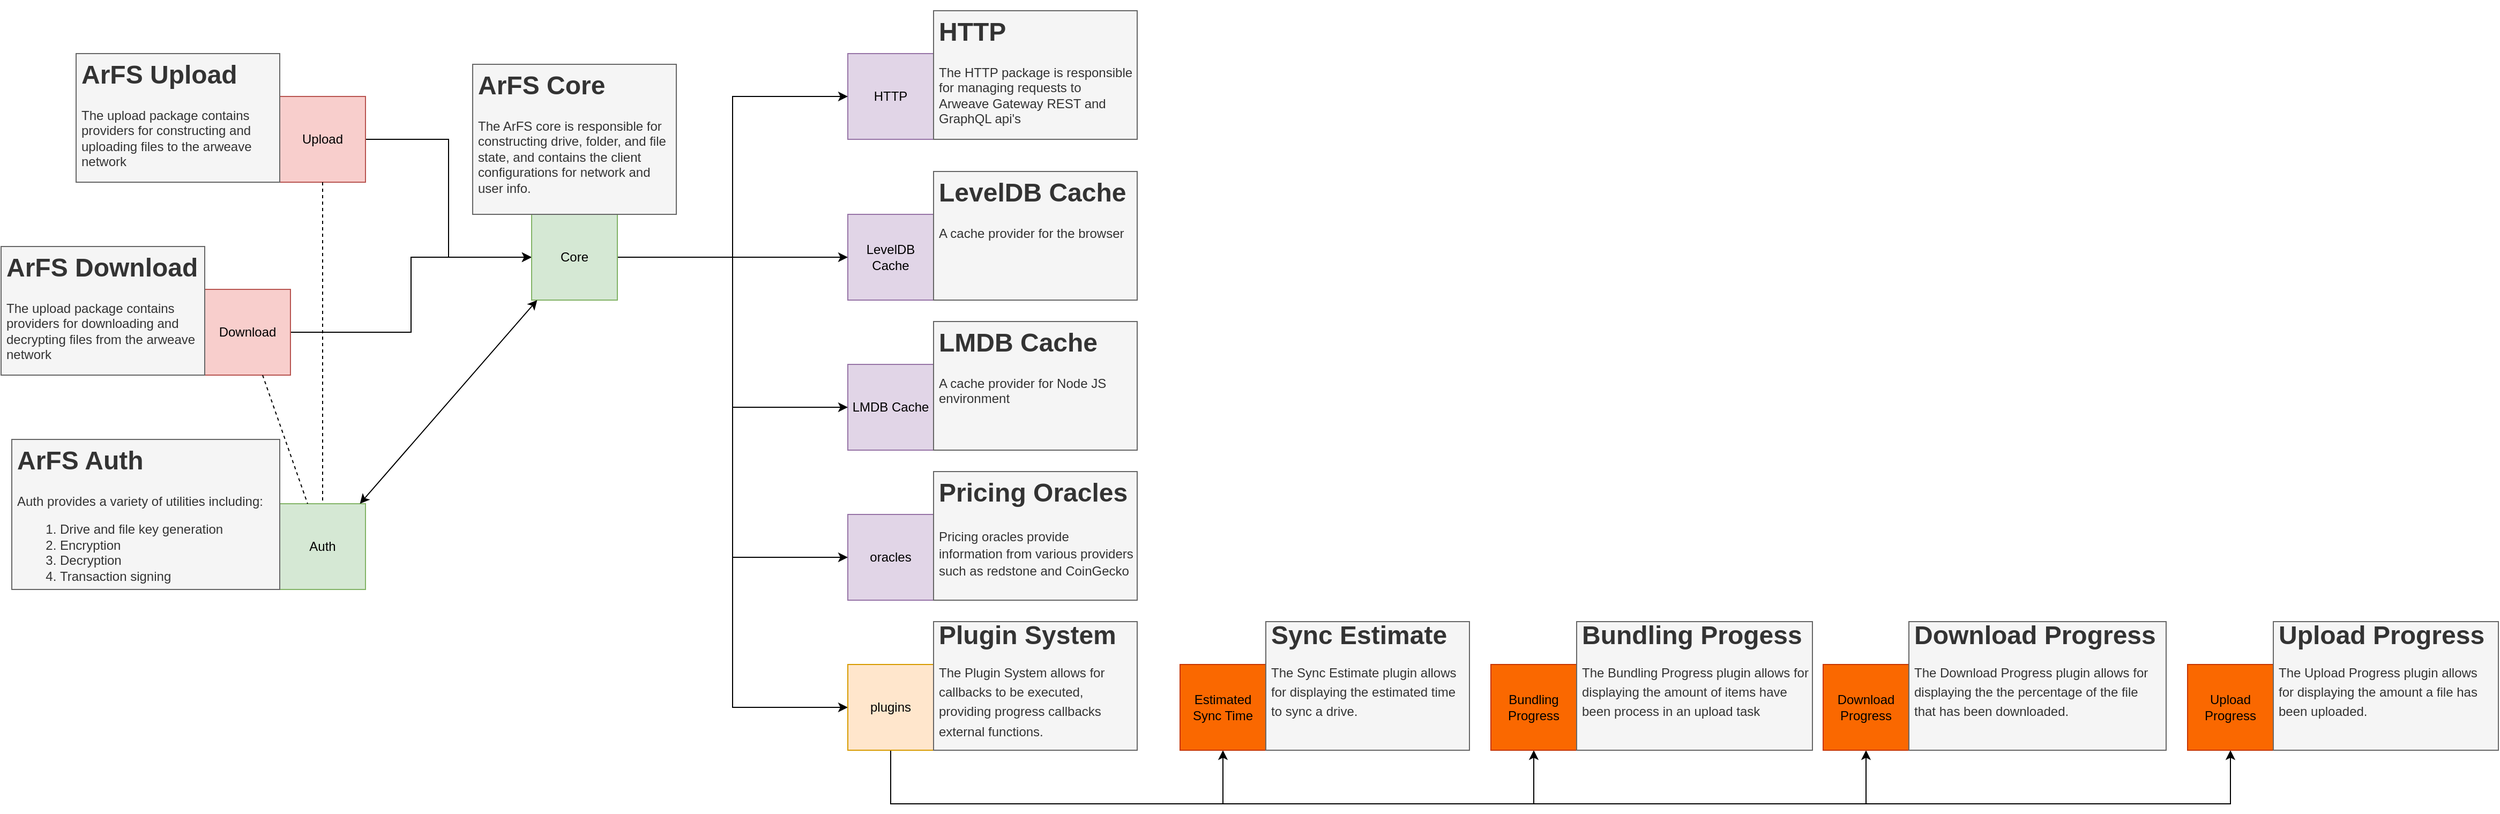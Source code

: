 <mxfile version="23.1.5" type="device">
  <diagram name="Page-1" id="uoyiSZPYRA-nSg07-kY1">
    <mxGraphModel dx="1848" dy="643" grid="1" gridSize="10" guides="1" tooltips="1" connect="1" arrows="1" fold="1" page="1" pageScale="1" pageWidth="850" pageHeight="1100" math="0" shadow="0">
      <root>
        <mxCell id="0" />
        <mxCell id="1" parent="0" />
        <mxCell id="eCCUP2K9m7sFuPutdg6m-23" style="edgeStyle=orthogonalEdgeStyle;rounded=0;orthogonalLoop=1;jettySize=auto;html=1;entryX=0;entryY=0.5;entryDx=0;entryDy=0;" edge="1" parent="1" source="eCCUP2K9m7sFuPutdg6m-1" target="eCCUP2K9m7sFuPutdg6m-8">
          <mxGeometry relative="1" as="geometry" />
        </mxCell>
        <mxCell id="eCCUP2K9m7sFuPutdg6m-1" value="Download" style="whiteSpace=wrap;html=1;aspect=fixed;fillColor=#f8cecc;strokeColor=#b85450;" vertex="1" parent="1">
          <mxGeometry x="10" y="310" width="80" height="80" as="geometry" />
        </mxCell>
        <mxCell id="eCCUP2K9m7sFuPutdg6m-22" style="edgeStyle=orthogonalEdgeStyle;rounded=0;orthogonalLoop=1;jettySize=auto;html=1;entryX=0;entryY=0.5;entryDx=0;entryDy=0;" edge="1" parent="1" source="eCCUP2K9m7sFuPutdg6m-2" target="eCCUP2K9m7sFuPutdg6m-8">
          <mxGeometry relative="1" as="geometry" />
        </mxCell>
        <mxCell id="eCCUP2K9m7sFuPutdg6m-2" value="Upload" style="whiteSpace=wrap;html=1;aspect=fixed;fillColor=#f8cecc;strokeColor=#b85450;" vertex="1" parent="1">
          <mxGeometry x="80" y="130" width="80" height="80" as="geometry" />
        </mxCell>
        <mxCell id="eCCUP2K9m7sFuPutdg6m-3" value="HTTP" style="whiteSpace=wrap;html=1;aspect=fixed;fillColor=#e1d5e7;strokeColor=#9673a6;" vertex="1" parent="1">
          <mxGeometry x="610" y="90" width="80" height="80" as="geometry" />
        </mxCell>
        <mxCell id="eCCUP2K9m7sFuPutdg6m-5" value="oracles" style="whiteSpace=wrap;html=1;aspect=fixed;fillColor=#e1d5e7;strokeColor=#9673a6;" vertex="1" parent="1">
          <mxGeometry x="610" y="520" width="80" height="80" as="geometry" />
        </mxCell>
        <mxCell id="eCCUP2K9m7sFuPutdg6m-6" value="LevelDB Cache" style="whiteSpace=wrap;html=1;aspect=fixed;fillColor=#e1d5e7;strokeColor=#9673a6;" vertex="1" parent="1">
          <mxGeometry x="610" y="240" width="80" height="80" as="geometry" />
        </mxCell>
        <mxCell id="eCCUP2K9m7sFuPutdg6m-7" value="LMDB Cache" style="whiteSpace=wrap;html=1;aspect=fixed;fillColor=#e1d5e7;strokeColor=#9673a6;" vertex="1" parent="1">
          <mxGeometry x="610" y="380" width="80" height="80" as="geometry" />
        </mxCell>
        <mxCell id="eCCUP2K9m7sFuPutdg6m-17" style="edgeStyle=orthogonalEdgeStyle;rounded=0;orthogonalLoop=1;jettySize=auto;html=1;entryX=0;entryY=0.5;entryDx=0;entryDy=0;" edge="1" parent="1" source="eCCUP2K9m7sFuPutdg6m-8" target="eCCUP2K9m7sFuPutdg6m-9">
          <mxGeometry relative="1" as="geometry" />
        </mxCell>
        <mxCell id="eCCUP2K9m7sFuPutdg6m-18" style="edgeStyle=orthogonalEdgeStyle;rounded=0;orthogonalLoop=1;jettySize=auto;html=1;entryX=0;entryY=0.5;entryDx=0;entryDy=0;" edge="1" parent="1" source="eCCUP2K9m7sFuPutdg6m-8" target="eCCUP2K9m7sFuPutdg6m-3">
          <mxGeometry relative="1" as="geometry" />
        </mxCell>
        <mxCell id="eCCUP2K9m7sFuPutdg6m-19" style="edgeStyle=orthogonalEdgeStyle;rounded=0;orthogonalLoop=1;jettySize=auto;html=1;entryX=0;entryY=0.5;entryDx=0;entryDy=0;" edge="1" parent="1" source="eCCUP2K9m7sFuPutdg6m-8" target="eCCUP2K9m7sFuPutdg6m-6">
          <mxGeometry relative="1" as="geometry" />
        </mxCell>
        <mxCell id="eCCUP2K9m7sFuPutdg6m-21" style="edgeStyle=orthogonalEdgeStyle;rounded=0;orthogonalLoop=1;jettySize=auto;html=1;entryX=0;entryY=0.5;entryDx=0;entryDy=0;" edge="1" parent="1" source="eCCUP2K9m7sFuPutdg6m-8" target="eCCUP2K9m7sFuPutdg6m-7">
          <mxGeometry relative="1" as="geometry" />
        </mxCell>
        <mxCell id="eCCUP2K9m7sFuPutdg6m-25" style="edgeStyle=orthogonalEdgeStyle;rounded=0;orthogonalLoop=1;jettySize=auto;html=1;entryX=0;entryY=0.5;entryDx=0;entryDy=0;" edge="1" parent="1" source="eCCUP2K9m7sFuPutdg6m-8" target="eCCUP2K9m7sFuPutdg6m-5">
          <mxGeometry relative="1" as="geometry" />
        </mxCell>
        <mxCell id="eCCUP2K9m7sFuPutdg6m-8" value="Core" style="whiteSpace=wrap;html=1;aspect=fixed;fillColor=#d5e8d4;strokeColor=#82b366;" vertex="1" parent="1">
          <mxGeometry x="315" y="240" width="80" height="80" as="geometry" />
        </mxCell>
        <mxCell id="eCCUP2K9m7sFuPutdg6m-42" style="edgeStyle=orthogonalEdgeStyle;rounded=0;orthogonalLoop=1;jettySize=auto;html=1;" edge="1" parent="1" source="eCCUP2K9m7sFuPutdg6m-9" target="eCCUP2K9m7sFuPutdg6m-41">
          <mxGeometry relative="1" as="geometry">
            <Array as="points">
              <mxPoint x="650" y="790" />
              <mxPoint x="960" y="790" />
            </Array>
          </mxGeometry>
        </mxCell>
        <mxCell id="eCCUP2K9m7sFuPutdg6m-56" style="edgeStyle=orthogonalEdgeStyle;rounded=0;orthogonalLoop=1;jettySize=auto;html=1;entryX=0.5;entryY=1;entryDx=0;entryDy=0;" edge="1" parent="1" source="eCCUP2K9m7sFuPutdg6m-9" target="eCCUP2K9m7sFuPutdg6m-40">
          <mxGeometry relative="1" as="geometry">
            <Array as="points">
              <mxPoint x="650" y="790" />
              <mxPoint x="1250" y="790" />
            </Array>
          </mxGeometry>
        </mxCell>
        <mxCell id="eCCUP2K9m7sFuPutdg6m-57" style="edgeStyle=orthogonalEdgeStyle;rounded=0;orthogonalLoop=1;jettySize=auto;html=1;entryX=0.5;entryY=1;entryDx=0;entryDy=0;" edge="1" parent="1" source="eCCUP2K9m7sFuPutdg6m-9" target="eCCUP2K9m7sFuPutdg6m-37">
          <mxGeometry relative="1" as="geometry">
            <Array as="points">
              <mxPoint x="650" y="790" />
              <mxPoint x="1560" y="790" />
            </Array>
          </mxGeometry>
        </mxCell>
        <mxCell id="eCCUP2K9m7sFuPutdg6m-58" style="edgeStyle=orthogonalEdgeStyle;rounded=0;orthogonalLoop=1;jettySize=auto;html=1;entryX=0.5;entryY=1;entryDx=0;entryDy=0;" edge="1" parent="1" source="eCCUP2K9m7sFuPutdg6m-9" target="eCCUP2K9m7sFuPutdg6m-39">
          <mxGeometry relative="1" as="geometry">
            <Array as="points">
              <mxPoint x="650" y="790" />
              <mxPoint x="1900" y="790" />
            </Array>
          </mxGeometry>
        </mxCell>
        <mxCell id="eCCUP2K9m7sFuPutdg6m-9" value="plugins" style="whiteSpace=wrap;html=1;aspect=fixed;fillColor=#ffe6cc;strokeColor=#d79b00;" vertex="1" parent="1">
          <mxGeometry x="610" y="660" width="80" height="80" as="geometry" />
        </mxCell>
        <mxCell id="eCCUP2K9m7sFuPutdg6m-10" value="&lt;h1&gt;ArFS Core&lt;/h1&gt;&lt;p&gt;The ArFS core is responsible for constructing drive, folder, and file state, and contains the client configurations for network and user info.&lt;/p&gt;" style="text;html=1;spacing=5;spacingTop=-20;whiteSpace=wrap;overflow=hidden;rounded=0;fillColor=#f5f5f5;fontColor=#333333;strokeColor=#666666;" vertex="1" parent="1">
          <mxGeometry x="260" y="100" width="190" height="140" as="geometry" />
        </mxCell>
        <mxCell id="eCCUP2K9m7sFuPutdg6m-11" value="&lt;h1&gt;HTTP&lt;/h1&gt;&lt;p&gt;The HTTP package is responsible for managing requests to Arweave Gateway REST and GraphQL api&#39;s&lt;/p&gt;" style="text;html=1;spacing=5;spacingTop=-20;whiteSpace=wrap;overflow=hidden;rounded=0;fillColor=#f5f5f5;fontColor=#333333;strokeColor=#666666;" vertex="1" parent="1">
          <mxGeometry x="690" y="50" width="190" height="120" as="geometry" />
        </mxCell>
        <mxCell id="eCCUP2K9m7sFuPutdg6m-13" value="&lt;h1&gt;LevelDB Cache&lt;/h1&gt;&lt;p&gt;A cache provider for the browser&lt;/p&gt;" style="text;html=1;spacing=5;spacingTop=-20;whiteSpace=wrap;overflow=hidden;rounded=0;fillColor=#f5f5f5;fontColor=#333333;strokeColor=#666666;" vertex="1" parent="1">
          <mxGeometry x="690" y="200" width="190" height="120" as="geometry" />
        </mxCell>
        <mxCell id="eCCUP2K9m7sFuPutdg6m-14" value="&lt;h1&gt;LMDB Cache&lt;/h1&gt;&lt;div&gt;A cache provider for Node JS environment&lt;/div&gt;" style="text;html=1;spacing=5;spacingTop=-20;whiteSpace=wrap;overflow=hidden;rounded=0;fillColor=#f5f5f5;fontColor=#333333;strokeColor=#666666;" vertex="1" parent="1">
          <mxGeometry x="690" y="340" width="190" height="120" as="geometry" />
        </mxCell>
        <mxCell id="eCCUP2K9m7sFuPutdg6m-15" value="&lt;h1&gt;ArFS Upload&lt;/h1&gt;&lt;p&gt;The upload package contains providers for constructing and uploading files to the arweave network&lt;/p&gt;" style="text;html=1;spacing=5;spacingTop=-20;whiteSpace=wrap;overflow=hidden;rounded=0;fillColor=#f5f5f5;fontColor=#333333;strokeColor=#666666;" vertex="1" parent="1">
          <mxGeometry x="-110" y="90" width="190" height="120" as="geometry" />
        </mxCell>
        <mxCell id="eCCUP2K9m7sFuPutdg6m-16" value="&lt;h1&gt;ArFS Download&lt;/h1&gt;&lt;p&gt;The upload package contains providers for downloading and decrypting files from the arweave network&lt;/p&gt;" style="text;html=1;spacing=5;spacingTop=-20;whiteSpace=wrap;overflow=hidden;rounded=0;fillColor=#f5f5f5;fontColor=#333333;strokeColor=#666666;" vertex="1" parent="1">
          <mxGeometry x="-180" y="270" width="190" height="120" as="geometry" />
        </mxCell>
        <mxCell id="eCCUP2K9m7sFuPutdg6m-24" value="Auth" style="whiteSpace=wrap;html=1;aspect=fixed;fillColor=#d5e8d4;strokeColor=#82b366;" vertex="1" parent="1">
          <mxGeometry x="80" y="510" width="80" height="80" as="geometry" />
        </mxCell>
        <mxCell id="eCCUP2K9m7sFuPutdg6m-32" value="" style="endArrow=none;dashed=1;html=1;rounded=0;" edge="1" parent="1" source="eCCUP2K9m7sFuPutdg6m-1" target="eCCUP2K9m7sFuPutdg6m-24">
          <mxGeometry width="50" height="50" relative="1" as="geometry">
            <mxPoint x="340" y="360" as="sourcePoint" />
            <mxPoint x="390" y="310" as="targetPoint" />
          </mxGeometry>
        </mxCell>
        <mxCell id="eCCUP2K9m7sFuPutdg6m-26" value="&lt;h1&gt;ArFS Auth&lt;/h1&gt;&lt;div&gt;Auth provides a variety of utilities including:&lt;/div&gt;&lt;div&gt;&lt;ol&gt;&lt;li&gt;Drive and file key generation&lt;/li&gt;&lt;li&gt;Encryption&lt;/li&gt;&lt;li&gt;Decryption&lt;/li&gt;&lt;li&gt;Transaction signing&lt;/li&gt;&lt;/ol&gt;&lt;/div&gt;" style="text;html=1;spacing=5;spacingTop=-20;whiteSpace=wrap;overflow=hidden;rounded=0;fillColor=#f5f5f5;fontColor=#333333;strokeColor=#666666;" vertex="1" parent="1">
          <mxGeometry x="-170" y="450" width="250" height="140" as="geometry" />
        </mxCell>
        <mxCell id="eCCUP2K9m7sFuPutdg6m-33" value="" style="endArrow=none;dashed=1;html=1;rounded=0;" edge="1" parent="1" source="eCCUP2K9m7sFuPutdg6m-2" target="eCCUP2K9m7sFuPutdg6m-24">
          <mxGeometry width="50" height="50" relative="1" as="geometry">
            <mxPoint x="170" y="374" as="sourcePoint" />
            <mxPoint x="360" y="550" as="targetPoint" />
          </mxGeometry>
        </mxCell>
        <mxCell id="eCCUP2K9m7sFuPutdg6m-34" value="" style="endArrow=classic;startArrow=classic;html=1;rounded=0;" edge="1" parent="1" source="eCCUP2K9m7sFuPutdg6m-24" target="eCCUP2K9m7sFuPutdg6m-8">
          <mxGeometry width="50" height="50" relative="1" as="geometry">
            <mxPoint x="340" y="360" as="sourcePoint" />
            <mxPoint x="390" y="310" as="targetPoint" />
          </mxGeometry>
        </mxCell>
        <mxCell id="eCCUP2K9m7sFuPutdg6m-35" value="&lt;h1&gt;&lt;span style=&quot;background-color: initial;&quot;&gt;Pricing Oracles&lt;/span&gt;&lt;/h1&gt;&lt;h1 style=&quot;line-height: 50%;&quot;&gt;&lt;span style=&quot;background-color: initial; font-size: 12px; font-weight: normal;&quot;&gt;Pricing oracles provide information from various providers such as redstone and CoinGecko&lt;/span&gt;&lt;br&gt;&lt;/h1&gt;" style="text;html=1;spacing=5;spacingTop=-20;whiteSpace=wrap;overflow=hidden;rounded=0;fillColor=#f5f5f5;fontColor=#333333;strokeColor=#666666;" vertex="1" parent="1">
          <mxGeometry x="690" y="480" width="190" height="120" as="geometry" />
        </mxCell>
        <mxCell id="eCCUP2K9m7sFuPutdg6m-36" value="&lt;h1 style=&quot;line-height: 60%;&quot;&gt;&lt;span style=&quot;background-color: initial;&quot;&gt;Plugin System&lt;/span&gt;&lt;/h1&gt;&lt;h1 style=&quot;line-height: 60%;&quot;&gt;&lt;span style=&quot;background-color: initial; font-size: 12px; font-weight: normal;&quot;&gt;The Plugin System allows for callbacks to be executed, providing progress callbacks external functions.&lt;/span&gt;&lt;br&gt;&lt;/h1&gt;" style="text;html=1;spacing=5;spacingTop=-20;whiteSpace=wrap;overflow=hidden;rounded=0;fillColor=#f5f5f5;fontColor=#333333;strokeColor=#666666;" vertex="1" parent="1">
          <mxGeometry x="690" y="620" width="190" height="120" as="geometry" />
        </mxCell>
        <mxCell id="eCCUP2K9m7sFuPutdg6m-37" value="Download Progress" style="whiteSpace=wrap;html=1;aspect=fixed;fillColor=#fa6800;strokeColor=#C73500;fontColor=#000000;" vertex="1" parent="1">
          <mxGeometry x="1520" y="660" width="80" height="80" as="geometry" />
        </mxCell>
        <mxCell id="eCCUP2K9m7sFuPutdg6m-39" value="Upload Progress" style="whiteSpace=wrap;html=1;aspect=fixed;fillColor=#fa6800;strokeColor=#C73500;fontColor=#000000;" vertex="1" parent="1">
          <mxGeometry x="1860" y="660" width="80" height="80" as="geometry" />
        </mxCell>
        <mxCell id="eCCUP2K9m7sFuPutdg6m-40" value="Bundling Progress" style="whiteSpace=wrap;html=1;aspect=fixed;fillColor=#fa6800;strokeColor=#C73500;fontColor=#000000;" vertex="1" parent="1">
          <mxGeometry x="1210" y="660" width="80" height="80" as="geometry" />
        </mxCell>
        <mxCell id="eCCUP2K9m7sFuPutdg6m-41" value="Estimated Sync Time" style="whiteSpace=wrap;html=1;aspect=fixed;fillColor=#fa6800;strokeColor=#C73500;fontColor=#000000;" vertex="1" parent="1">
          <mxGeometry x="920" y="660" width="80" height="80" as="geometry" />
        </mxCell>
        <mxCell id="eCCUP2K9m7sFuPutdg6m-52" value="&lt;h1 style=&quot;line-height: 60%;&quot;&gt;Sync Estimate&lt;/h1&gt;&lt;h1 style=&quot;line-height: 60%;&quot;&gt;&lt;span style=&quot;font-size: 12px; font-weight: 400;&quot;&gt;The Sync Estimate plugin allows for displaying the estimated time to sync a drive.&lt;/span&gt;&lt;/h1&gt;" style="text;html=1;spacing=5;spacingTop=-20;whiteSpace=wrap;overflow=hidden;rounded=0;fillColor=#f5f5f5;fontColor=#333333;strokeColor=#666666;" vertex="1" parent="1">
          <mxGeometry x="1000" y="620" width="190" height="120" as="geometry" />
        </mxCell>
        <mxCell id="eCCUP2K9m7sFuPutdg6m-53" value="&lt;h1 style=&quot;line-height: 60%;&quot;&gt;Bundling Progess&lt;/h1&gt;&lt;h1 style=&quot;line-height: 60%;&quot;&gt;&lt;span style=&quot;font-size: 12px; font-weight: 400;&quot;&gt;The Bundling Progress plugin allows for displaying the amount of items have been process in an upload task&lt;/span&gt;&lt;/h1&gt;" style="text;html=1;spacing=5;spacingTop=-20;whiteSpace=wrap;overflow=hidden;rounded=0;fillColor=#f5f5f5;fontColor=#333333;strokeColor=#666666;" vertex="1" parent="1">
          <mxGeometry x="1290" y="620" width="220" height="120" as="geometry" />
        </mxCell>
        <mxCell id="eCCUP2K9m7sFuPutdg6m-54" value="&lt;h1 style=&quot;line-height: 60%;&quot;&gt;Download Progress&lt;/h1&gt;&lt;h1 style=&quot;line-height: 60%;&quot;&gt;&lt;span style=&quot;font-size: 12px; font-weight: 400;&quot;&gt;The Download Progress plugin allows for displaying the the percentage of the file that has been downloaded.&lt;/span&gt;&lt;/h1&gt;" style="text;html=1;spacing=5;spacingTop=-20;whiteSpace=wrap;overflow=hidden;rounded=0;fillColor=#f5f5f5;fontColor=#333333;strokeColor=#666666;" vertex="1" parent="1">
          <mxGeometry x="1600" y="620" width="240" height="120" as="geometry" />
        </mxCell>
        <mxCell id="eCCUP2K9m7sFuPutdg6m-55" value="&lt;h1 style=&quot;line-height: 60%;&quot;&gt;Upload Progress&lt;/h1&gt;&lt;h1 style=&quot;line-height: 60%;&quot;&gt;&lt;span style=&quot;background-color: initial; font-size: 12px; font-weight: normal;&quot;&gt;The Upload Progress plugin allows for displaying the amount a file has been uploaded.&lt;/span&gt;&lt;br&gt;&lt;/h1&gt;" style="text;html=1;spacing=5;spacingTop=-20;whiteSpace=wrap;overflow=hidden;rounded=0;fillColor=#f5f5f5;fontColor=#333333;strokeColor=#666666;" vertex="1" parent="1">
          <mxGeometry x="1940" y="620" width="210" height="120" as="geometry" />
        </mxCell>
      </root>
    </mxGraphModel>
  </diagram>
</mxfile>
